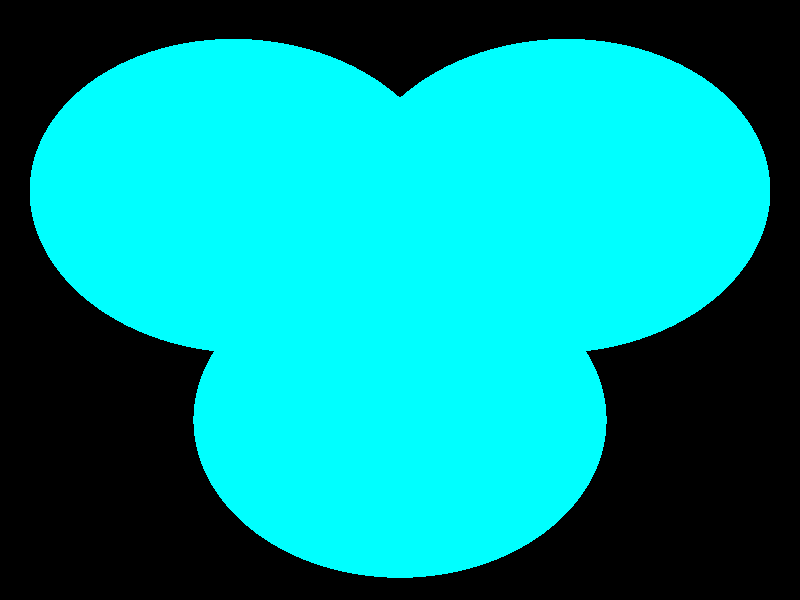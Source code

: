 // Scene Created by the Breeze Designer 2.0
// Written by Neville Richards

#include "colors.inc"
#include "textures.inc"
#include "shapes.inc"

// CAMERA POSITION
camera {
 right      < -1, 0, 0 > 
 up         < 0, 1, 0 > 
 direction  < 0, 0, 1 > 
 location   < 0, 0, 4 > 
 look_at    < 0, 0, 0 > 
}
// LIGHT _light3
light_source { < 0, 0, 22 > 
color Cyan
}

// LIGHT _light4
light_source { < -10, 10, 10 > 
color White
}






// SPHERE _sphere4
sphere {  < 0, 0, 0 > 1
 texture { pigment { color Cyan } }
 translate  < 0, -0.75, 0 > 
 }


// SPHERE _sphere4_0
sphere {  < 0, 0, 0 > 1
 texture { pigment { color Cyan } }
 translate  < 0.75, 0.65, 0 > 
 }


// SPHERE _sphere4_1
sphere {  < 0, 0, 0 > 1
 texture { pigment { color Cyan } }
 translate  < -0.75, 0.65, 0 > 
 }

